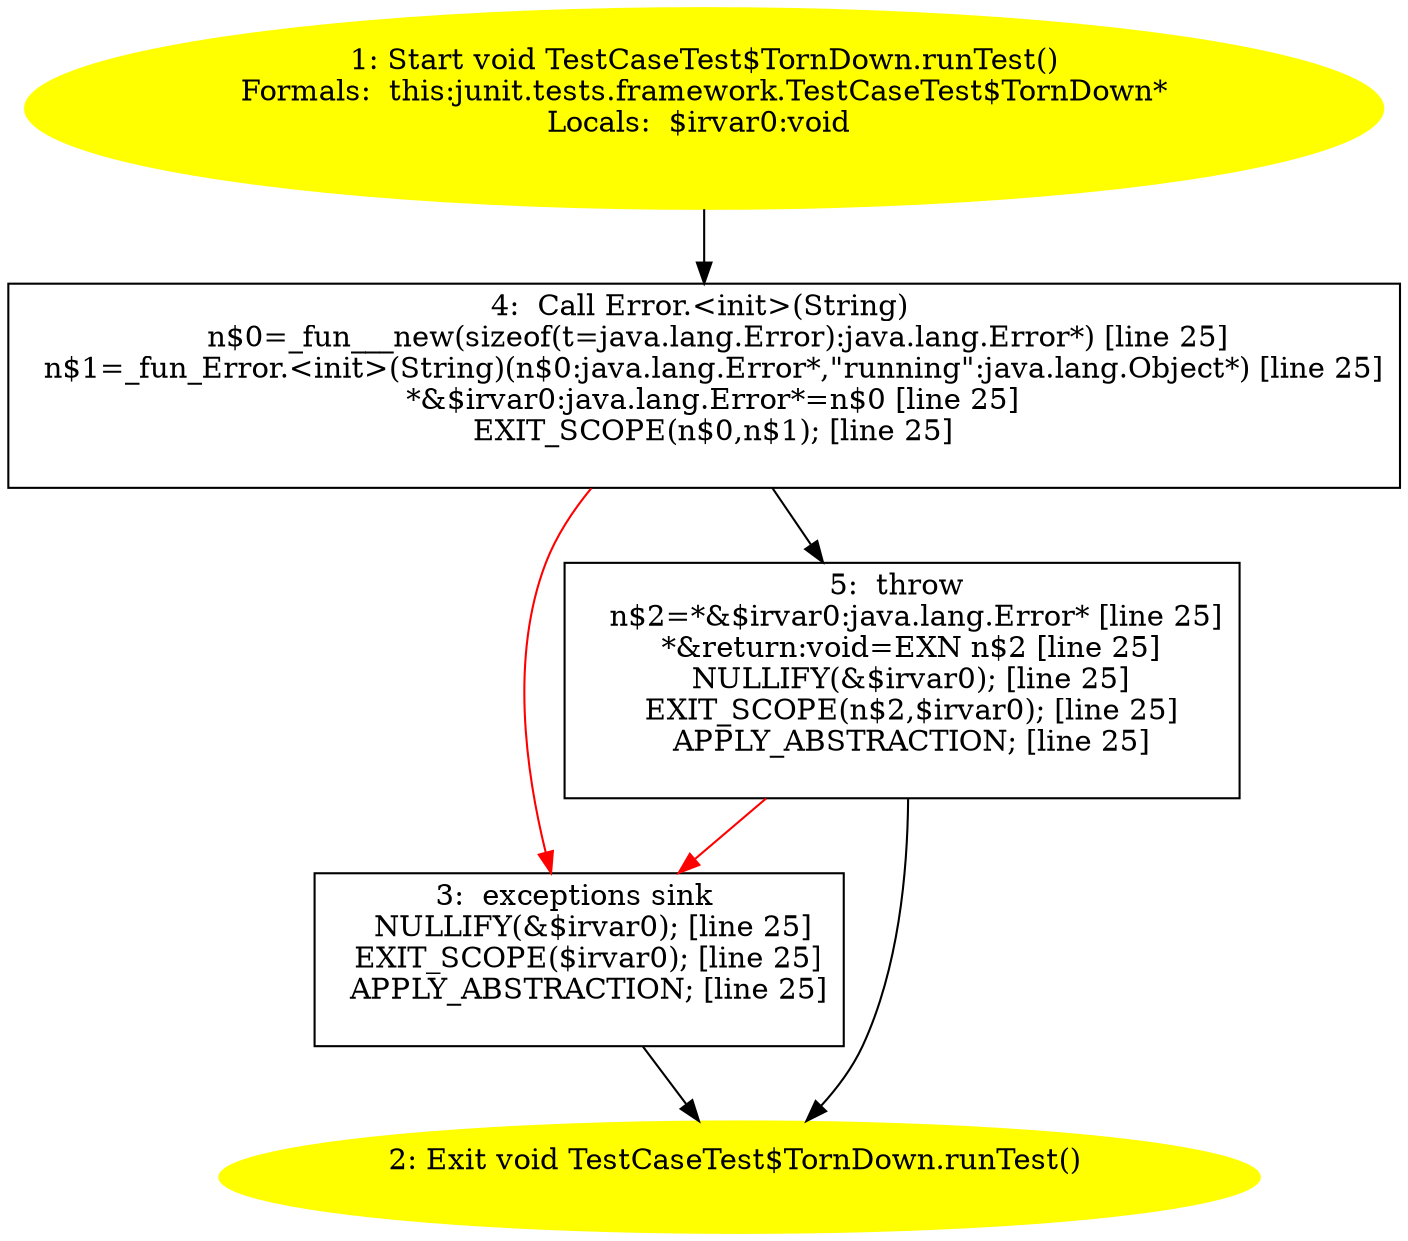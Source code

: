 /* @generated */
digraph cfg {
"junit.tests.framework.TestCaseTest$TornDown.runTest():void.596c7f9b891221425a1f791f8c7b0232_1" [label="1: Start void TestCaseTest$TornDown.runTest()\nFormals:  this:junit.tests.framework.TestCaseTest$TornDown*\nLocals:  $irvar0:void \n  " color=yellow style=filled]
	

	 "junit.tests.framework.TestCaseTest$TornDown.runTest():void.596c7f9b891221425a1f791f8c7b0232_1" -> "junit.tests.framework.TestCaseTest$TornDown.runTest():void.596c7f9b891221425a1f791f8c7b0232_4" ;
"junit.tests.framework.TestCaseTest$TornDown.runTest():void.596c7f9b891221425a1f791f8c7b0232_2" [label="2: Exit void TestCaseTest$TornDown.runTest() \n  " color=yellow style=filled]
	

"junit.tests.framework.TestCaseTest$TornDown.runTest():void.596c7f9b891221425a1f791f8c7b0232_3" [label="3:  exceptions sink \n   NULLIFY(&$irvar0); [line 25]\n  EXIT_SCOPE($irvar0); [line 25]\n  APPLY_ABSTRACTION; [line 25]\n " shape="box"]
	

	 "junit.tests.framework.TestCaseTest$TornDown.runTest():void.596c7f9b891221425a1f791f8c7b0232_3" -> "junit.tests.framework.TestCaseTest$TornDown.runTest():void.596c7f9b891221425a1f791f8c7b0232_2" ;
"junit.tests.framework.TestCaseTest$TornDown.runTest():void.596c7f9b891221425a1f791f8c7b0232_4" [label="4:  Call Error.<init>(String) \n   n$0=_fun___new(sizeof(t=java.lang.Error):java.lang.Error*) [line 25]\n  n$1=_fun_Error.<init>(String)(n$0:java.lang.Error*,\"running\":java.lang.Object*) [line 25]\n  *&$irvar0:java.lang.Error*=n$0 [line 25]\n  EXIT_SCOPE(n$0,n$1); [line 25]\n " shape="box"]
	

	 "junit.tests.framework.TestCaseTest$TornDown.runTest():void.596c7f9b891221425a1f791f8c7b0232_4" -> "junit.tests.framework.TestCaseTest$TornDown.runTest():void.596c7f9b891221425a1f791f8c7b0232_5" ;
	 "junit.tests.framework.TestCaseTest$TornDown.runTest():void.596c7f9b891221425a1f791f8c7b0232_4" -> "junit.tests.framework.TestCaseTest$TornDown.runTest():void.596c7f9b891221425a1f791f8c7b0232_3" [color="red" ];
"junit.tests.framework.TestCaseTest$TornDown.runTest():void.596c7f9b891221425a1f791f8c7b0232_5" [label="5:  throw \n   n$2=*&$irvar0:java.lang.Error* [line 25]\n  *&return:void=EXN n$2 [line 25]\n  NULLIFY(&$irvar0); [line 25]\n  EXIT_SCOPE(n$2,$irvar0); [line 25]\n  APPLY_ABSTRACTION; [line 25]\n " shape="box"]
	

	 "junit.tests.framework.TestCaseTest$TornDown.runTest():void.596c7f9b891221425a1f791f8c7b0232_5" -> "junit.tests.framework.TestCaseTest$TornDown.runTest():void.596c7f9b891221425a1f791f8c7b0232_2" ;
	 "junit.tests.framework.TestCaseTest$TornDown.runTest():void.596c7f9b891221425a1f791f8c7b0232_5" -> "junit.tests.framework.TestCaseTest$TornDown.runTest():void.596c7f9b891221425a1f791f8c7b0232_3" [color="red" ];
}
